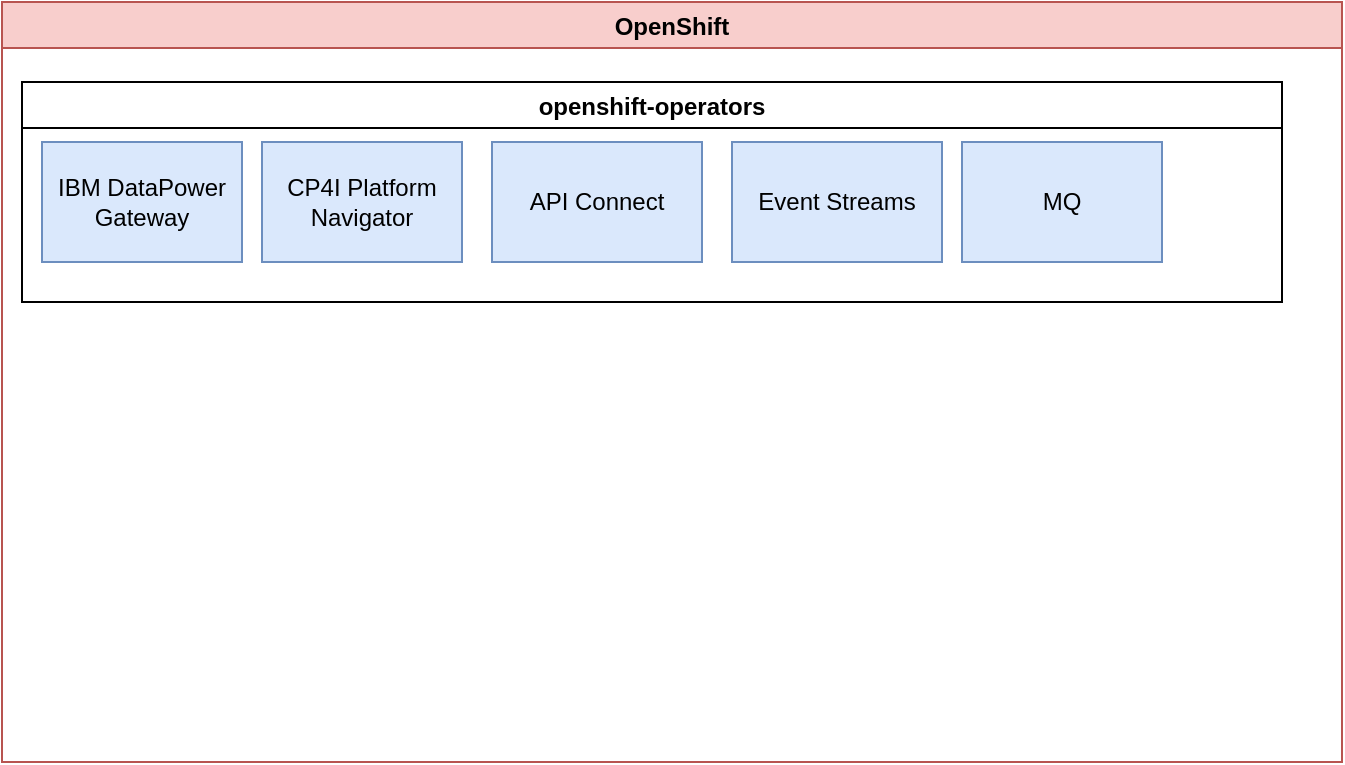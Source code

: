<mxfile>
    <diagram id="_eqGWnwsuR5p4Llbmuhu" name="Page-1">
        <mxGraphModel dx="956" dy="623" grid="1" gridSize="10" guides="1" tooltips="1" connect="1" arrows="1" fold="1" page="1" pageScale="1" pageWidth="850" pageHeight="1100" math="0" shadow="0">
            <root>
                <mxCell id="0"/>
                <mxCell id="1" parent="0"/>
                <mxCell id="2" value="OpenShift" style="swimlane;fillColor=#f8cecc;strokeColor=#b85450;" vertex="1" parent="1">
                    <mxGeometry x="60" y="40" width="670" height="380" as="geometry"/>
                </mxCell>
                <mxCell id="3" value="openshift-operators" style="swimlane;" vertex="1" parent="2">
                    <mxGeometry x="10" y="40" width="630" height="110" as="geometry"/>
                </mxCell>
                <mxCell id="4" value="IBM DataPower Gateway" style="rounded=0;whiteSpace=wrap;html=1;fillColor=#dae8fc;strokeColor=#6c8ebf;" vertex="1" parent="3">
                    <mxGeometry x="10" y="30" width="100" height="60" as="geometry"/>
                </mxCell>
                <mxCell id="5" value="CP4I Platform Navigator" style="rounded=0;whiteSpace=wrap;html=1;fillColor=#dae8fc;strokeColor=#6c8ebf;" vertex="1" parent="3">
                    <mxGeometry x="120" y="30" width="100" height="60" as="geometry"/>
                </mxCell>
                <mxCell id="6" value="API Connect" style="rounded=0;whiteSpace=wrap;html=1;fillColor=#dae8fc;strokeColor=#6c8ebf;" vertex="1" parent="3">
                    <mxGeometry x="235" y="30" width="105" height="60" as="geometry"/>
                </mxCell>
                <mxCell id="7" value="Event Streams" style="rounded=0;whiteSpace=wrap;html=1;fillColor=#dae8fc;strokeColor=#6c8ebf;" vertex="1" parent="3">
                    <mxGeometry x="355" y="30" width="105" height="60" as="geometry"/>
                </mxCell>
                <mxCell id="8" value="MQ" style="rounded=0;whiteSpace=wrap;html=1;fillColor=#dae8fc;strokeColor=#6c8ebf;" vertex="1" parent="3">
                    <mxGeometry x="470" y="30" width="100" height="60" as="geometry"/>
                </mxCell>
            </root>
        </mxGraphModel>
    </diagram>
</mxfile>